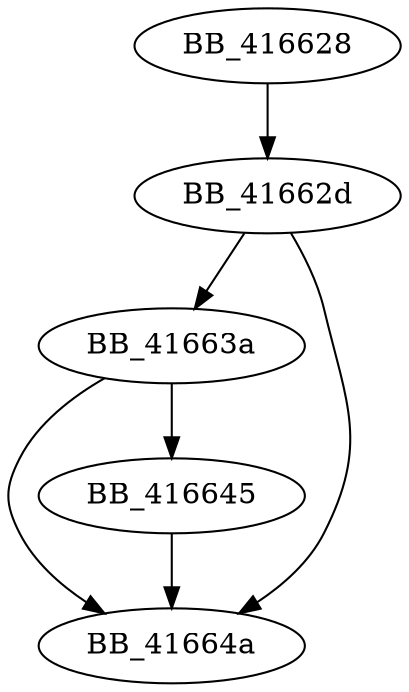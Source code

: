 DiGraph ____lc_codepage_func{
BB_416628->BB_41662d
BB_41662d->BB_41663a
BB_41662d->BB_41664a
BB_41663a->BB_416645
BB_41663a->BB_41664a
BB_416645->BB_41664a
}
